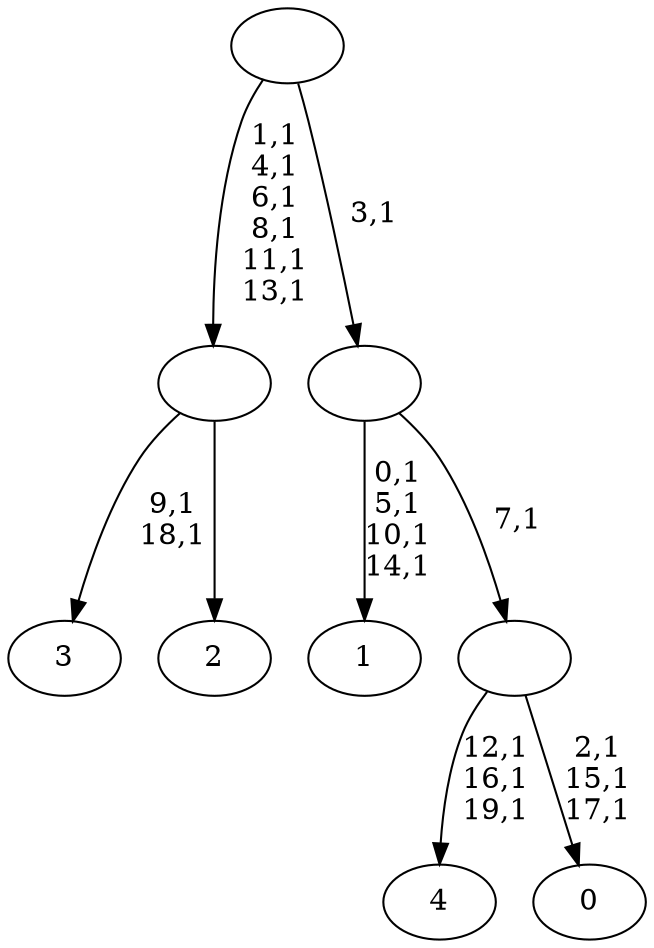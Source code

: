 digraph T {
	25 [label="4"]
	21 [label="3"]
	18 [label="2"]
	17 [label=""]
	11 [label="1"]
	6 [label="0"]
	2 [label=""]
	1 [label=""]
	0 [label=""]
	17 -> 21 [label="9,1\n18,1"]
	17 -> 18 [label=""]
	2 -> 6 [label="2,1\n15,1\n17,1"]
	2 -> 25 [label="12,1\n16,1\n19,1"]
	1 -> 11 [label="0,1\n5,1\n10,1\n14,1"]
	1 -> 2 [label="7,1"]
	0 -> 17 [label="1,1\n4,1\n6,1\n8,1\n11,1\n13,1"]
	0 -> 1 [label="3,1"]
}
